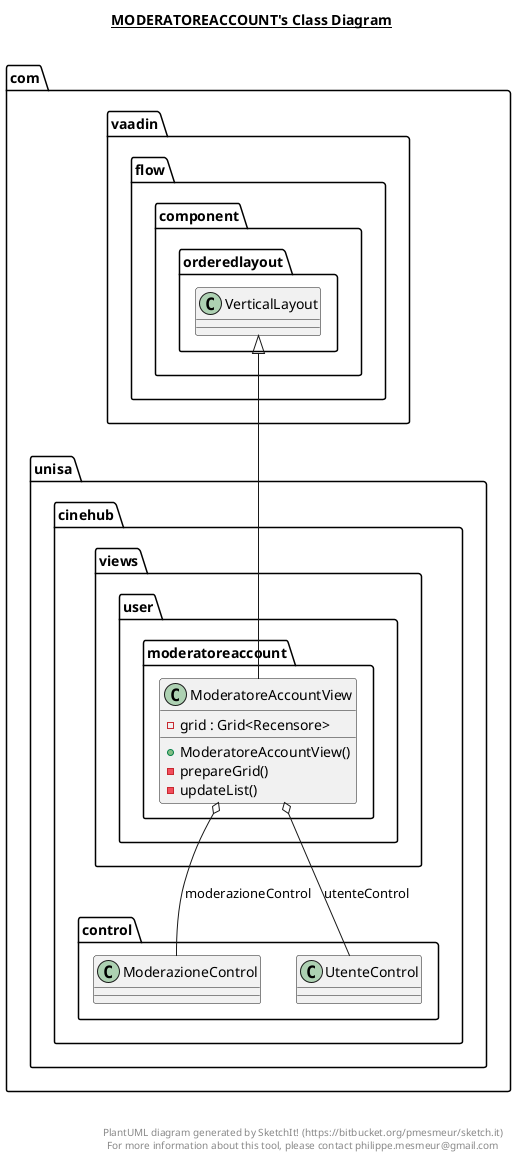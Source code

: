@startuml

title __MODERATOREACCOUNT's Class Diagram__\n

  namespace com.unisa.cinehub {
    namespace views.user.moderatoreaccount {
      class com.unisa.cinehub.views.user.moderatoreaccount.ModeratoreAccountView {
          - grid : Grid<Recensore>
          + ModeratoreAccountView()
          - prepareGrid()
          - updateList()
      }
    }
  }
  

  com.unisa.cinehub.views.user.moderatoreaccount.ModeratoreAccountView -up-|> com.vaadin.flow.component.orderedlayout.VerticalLayout
  com.unisa.cinehub.views.user.moderatoreaccount.ModeratoreAccountView o-- com.unisa.cinehub.control.ModerazioneControl : moderazioneControl
  com.unisa.cinehub.views.user.moderatoreaccount.ModeratoreAccountView o-- com.unisa.cinehub.control.UtenteControl : utenteControl


right footer


PlantUML diagram generated by SketchIt! (https://bitbucket.org/pmesmeur/sketch.it)
For more information about this tool, please contact philippe.mesmeur@gmail.com
endfooter

@enduml
